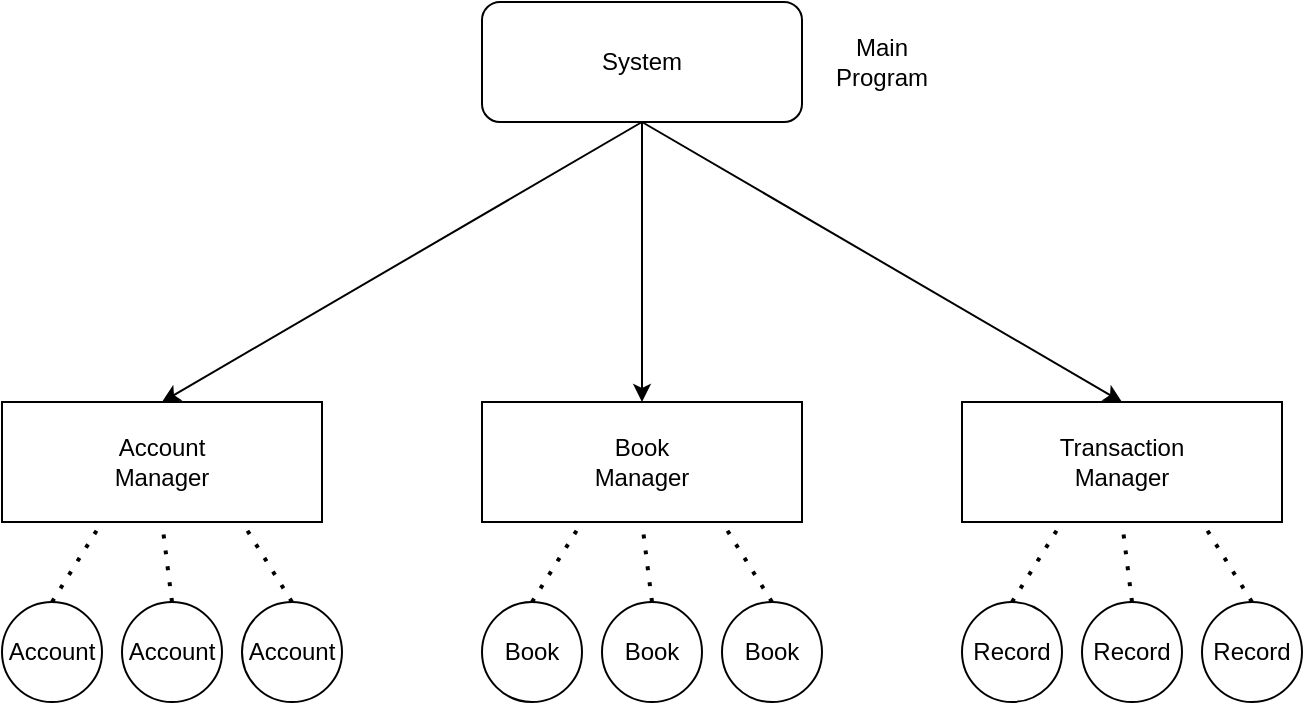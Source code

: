 <mxfile>
    <diagram id="wI82xhaDbwU2P7s6_w9W" name="Page-1">
        <mxGraphModel dx="522" dy="639" grid="1" gridSize="10" guides="1" tooltips="1" connect="1" arrows="1" fold="1" page="1" pageScale="1" pageWidth="827" pageHeight="1169" math="0" shadow="0">
            <root>
                <mxCell id="0"/>
                <mxCell id="1" parent="0"/>
                <mxCell id="2" value="Account&lt;br&gt;Manager" style="rounded=0;whiteSpace=wrap;html=1;" parent="1" vertex="1">
                    <mxGeometry x="40" y="520" width="160" height="60" as="geometry"/>
                </mxCell>
                <mxCell id="3" value="Account" style="ellipse;whiteSpace=wrap;html=1;aspect=fixed;" parent="1" vertex="1">
                    <mxGeometry x="40" y="620" width="50" height="50" as="geometry"/>
                </mxCell>
                <mxCell id="4" value="Account" style="ellipse;whiteSpace=wrap;html=1;aspect=fixed;" parent="1" vertex="1">
                    <mxGeometry x="100" y="620" width="50" height="50" as="geometry"/>
                </mxCell>
                <mxCell id="5" value="Account" style="ellipse;whiteSpace=wrap;html=1;aspect=fixed;" parent="1" vertex="1">
                    <mxGeometry x="160" y="620" width="50" height="50" as="geometry"/>
                </mxCell>
                <mxCell id="6" value="" style="endArrow=none;dashed=1;html=1;dashPattern=1 3;strokeWidth=2;exitX=0.5;exitY=0;exitDx=0;exitDy=0;" parent="1" source="3" edge="1">
                    <mxGeometry width="50" height="50" relative="1" as="geometry">
                        <mxPoint x="70" y="610" as="sourcePoint"/>
                        <mxPoint x="90" y="580" as="targetPoint"/>
                    </mxGeometry>
                </mxCell>
                <mxCell id="7" value="" style="endArrow=none;dashed=1;html=1;dashPattern=1 3;strokeWidth=2;exitX=0.5;exitY=0;exitDx=0;exitDy=0;entryX=0.5;entryY=1;entryDx=0;entryDy=0;" parent="1" source="4" target="2" edge="1">
                    <mxGeometry width="50" height="50" relative="1" as="geometry">
                        <mxPoint x="80" y="620" as="sourcePoint"/>
                        <mxPoint x="100" y="590" as="targetPoint"/>
                    </mxGeometry>
                </mxCell>
                <mxCell id="8" value="" style="endArrow=none;dashed=1;html=1;dashPattern=1 3;strokeWidth=2;exitX=0.5;exitY=0;exitDx=0;exitDy=0;entryX=0.75;entryY=1;entryDx=0;entryDy=0;" parent="1" source="5" target="2" edge="1">
                    <mxGeometry width="50" height="50" relative="1" as="geometry">
                        <mxPoint x="135" y="630" as="sourcePoint"/>
                        <mxPoint x="180" y="590" as="targetPoint"/>
                    </mxGeometry>
                </mxCell>
                <mxCell id="9" value="Book&lt;br&gt;Manager" style="rounded=0;whiteSpace=wrap;html=1;" parent="1" vertex="1">
                    <mxGeometry x="280" y="520" width="160" height="60" as="geometry"/>
                </mxCell>
                <mxCell id="10" value="Book" style="ellipse;whiteSpace=wrap;html=1;aspect=fixed;" parent="1" vertex="1">
                    <mxGeometry x="280" y="620" width="50" height="50" as="geometry"/>
                </mxCell>
                <mxCell id="11" value="Book" style="ellipse;whiteSpace=wrap;html=1;aspect=fixed;" parent="1" vertex="1">
                    <mxGeometry x="340" y="620" width="50" height="50" as="geometry"/>
                </mxCell>
                <mxCell id="12" value="Book" style="ellipse;whiteSpace=wrap;html=1;aspect=fixed;" parent="1" vertex="1">
                    <mxGeometry x="400" y="620" width="50" height="50" as="geometry"/>
                </mxCell>
                <mxCell id="13" value="" style="endArrow=none;dashed=1;html=1;dashPattern=1 3;strokeWidth=2;exitX=0.5;exitY=0;exitDx=0;exitDy=0;" parent="1" source="10" edge="1">
                    <mxGeometry width="50" height="50" relative="1" as="geometry">
                        <mxPoint x="310" y="610" as="sourcePoint"/>
                        <mxPoint x="330" y="580" as="targetPoint"/>
                    </mxGeometry>
                </mxCell>
                <mxCell id="14" value="" style="endArrow=none;dashed=1;html=1;dashPattern=1 3;strokeWidth=2;exitX=0.5;exitY=0;exitDx=0;exitDy=0;entryX=0.5;entryY=1;entryDx=0;entryDy=0;" parent="1" source="11" target="9" edge="1">
                    <mxGeometry width="50" height="50" relative="1" as="geometry">
                        <mxPoint x="320" y="620" as="sourcePoint"/>
                        <mxPoint x="340" y="590" as="targetPoint"/>
                    </mxGeometry>
                </mxCell>
                <mxCell id="15" value="" style="endArrow=none;dashed=1;html=1;dashPattern=1 3;strokeWidth=2;exitX=0.5;exitY=0;exitDx=0;exitDy=0;entryX=0.75;entryY=1;entryDx=0;entryDy=0;" parent="1" source="12" target="9" edge="1">
                    <mxGeometry width="50" height="50" relative="1" as="geometry">
                        <mxPoint x="375" y="630" as="sourcePoint"/>
                        <mxPoint x="420" y="590" as="targetPoint"/>
                    </mxGeometry>
                </mxCell>
                <mxCell id="16" value="Transaction&lt;br&gt;Manager" style="rounded=0;whiteSpace=wrap;html=1;" parent="1" vertex="1">
                    <mxGeometry x="520" y="520" width="160" height="60" as="geometry"/>
                </mxCell>
                <mxCell id="17" value="Record" style="ellipse;whiteSpace=wrap;html=1;aspect=fixed;" parent="1" vertex="1">
                    <mxGeometry x="520" y="620" width="50" height="50" as="geometry"/>
                </mxCell>
                <mxCell id="18" value="Record" style="ellipse;whiteSpace=wrap;html=1;aspect=fixed;" parent="1" vertex="1">
                    <mxGeometry x="580" y="620" width="50" height="50" as="geometry"/>
                </mxCell>
                <mxCell id="19" value="Record" style="ellipse;whiteSpace=wrap;html=1;aspect=fixed;" parent="1" vertex="1">
                    <mxGeometry x="640" y="620" width="50" height="50" as="geometry"/>
                </mxCell>
                <mxCell id="20" value="" style="endArrow=none;dashed=1;html=1;dashPattern=1 3;strokeWidth=2;exitX=0.5;exitY=0;exitDx=0;exitDy=0;" parent="1" source="17" edge="1">
                    <mxGeometry width="50" height="50" relative="1" as="geometry">
                        <mxPoint x="550" y="610" as="sourcePoint"/>
                        <mxPoint x="570" y="580" as="targetPoint"/>
                    </mxGeometry>
                </mxCell>
                <mxCell id="21" value="" style="endArrow=none;dashed=1;html=1;dashPattern=1 3;strokeWidth=2;exitX=0.5;exitY=0;exitDx=0;exitDy=0;entryX=0.5;entryY=1;entryDx=0;entryDy=0;" parent="1" source="18" target="16" edge="1">
                    <mxGeometry width="50" height="50" relative="1" as="geometry">
                        <mxPoint x="560" y="620" as="sourcePoint"/>
                        <mxPoint x="580" y="590" as="targetPoint"/>
                    </mxGeometry>
                </mxCell>
                <mxCell id="22" value="" style="endArrow=none;dashed=1;html=1;dashPattern=1 3;strokeWidth=2;exitX=0.5;exitY=0;exitDx=0;exitDy=0;entryX=0.75;entryY=1;entryDx=0;entryDy=0;" parent="1" source="19" target="16" edge="1">
                    <mxGeometry width="50" height="50" relative="1" as="geometry">
                        <mxPoint x="615" y="630" as="sourcePoint"/>
                        <mxPoint x="660" y="590" as="targetPoint"/>
                    </mxGeometry>
                </mxCell>
                <mxCell id="23" value="System" style="rounded=1;whiteSpace=wrap;html=1;" parent="1" vertex="1">
                    <mxGeometry x="280" y="320" width="160" height="60" as="geometry"/>
                </mxCell>
                <mxCell id="24" value="" style="endArrow=classic;html=1;entryX=0.5;entryY=0;entryDx=0;entryDy=0;exitX=0.5;exitY=1;exitDx=0;exitDy=0;" parent="1" source="23" target="2" edge="1">
                    <mxGeometry width="50" height="50" relative="1" as="geometry">
                        <mxPoint x="390" y="430" as="sourcePoint"/>
                        <mxPoint x="440" y="380" as="targetPoint"/>
                    </mxGeometry>
                </mxCell>
                <mxCell id="25" value="" style="endArrow=classic;html=1;entryX=0.5;entryY=0;entryDx=0;entryDy=0;exitX=0.5;exitY=1;exitDx=0;exitDy=0;" parent="1" source="23" target="9" edge="1">
                    <mxGeometry width="50" height="50" relative="1" as="geometry">
                        <mxPoint x="370" y="390" as="sourcePoint"/>
                        <mxPoint x="130" y="530" as="targetPoint"/>
                    </mxGeometry>
                </mxCell>
                <mxCell id="26" value="" style="endArrow=classic;html=1;entryX=0.5;entryY=0;entryDx=0;entryDy=0;" parent="1" target="16" edge="1">
                    <mxGeometry width="50" height="50" relative="1" as="geometry">
                        <mxPoint x="360" y="380" as="sourcePoint"/>
                        <mxPoint x="440" y="380" as="targetPoint"/>
                    </mxGeometry>
                </mxCell>
                <mxCell id="27" value="Main Program" style="text;html=1;strokeColor=none;fillColor=none;align=center;verticalAlign=middle;whiteSpace=wrap;rounded=0;" parent="1" vertex="1">
                    <mxGeometry x="450" y="335" width="60" height="30" as="geometry"/>
                </mxCell>
            </root>
        </mxGraphModel>
    </diagram>
</mxfile>